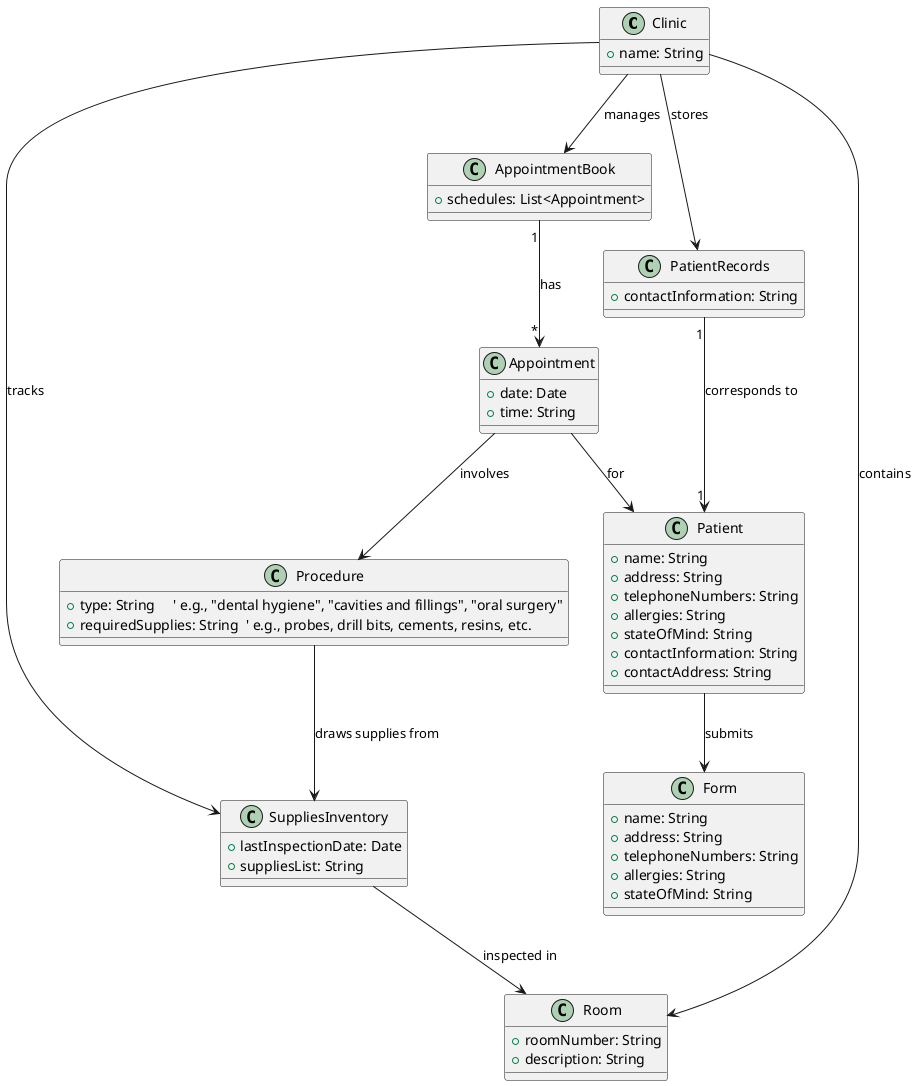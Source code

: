 @startuml

' Clinic aggregates several items: appointment book, patient records, supplies inventory, and procedure rooms.
class Clinic {
  + name: String
}
  
' The appointment book aggregates appointments.
class AppointmentBook {
  + schedules: List<Appointment>
}
  
' Appointments are scheduled for a specific patient and a procedure.
class Appointment {
  + date: Date
  + time: String
}
  
' Patients have personal details and receive a form upon registration.
class Patient {
  + name: String
  + address: String
  + telephoneNumbers: String
  + allergies: String
  + stateOfMind: String
  + contactInformation: String
  + contactAddress: String
}
  
' New patients complete a form; the form collects basic patient details.
class Form {
  + name: String
  + address: String
  + telephoneNumbers: String
  + allergies: String
  + stateOfMind: String
}

' Patient records keep paper file information about patients.
class PatientRecords {
  + contactInformation: String
}

' A procedure represents a type of treatment.
class Procedure {
  + type: String     ' e.g., "dental hygiene", "cavities and fillings", "oral surgery"
  + requiredSupplies: String  ' e.g., probes, drill bits, cements, resins, etc.
}

' Supplies inventory is maintained weekly.
class SuppliesInventory {
  + lastInspectionDate: Date
  + suppliesList: String
}

' Rooms in which procedures are performed.
class Room {
  + roomNumber: String
  + description: String
}

' Relationships

Clinic --> AppointmentBook : "manages"
Clinic --> PatientRecords : "stores"
Clinic --> SuppliesInventory : "tracks"
Clinic --> Room : "contains"

AppointmentBook "1" --> "*" Appointment : "has"
Appointment --> Patient : "for"
Appointment --> Procedure : "involves"

Patient --> Form : "submits"
PatientRecords "1" --> "1" Patient : "corresponds to"

SuppliesInventory --> Room : "inspected in"
Procedure --> SuppliesInventory : "draws supplies from"

@enduml